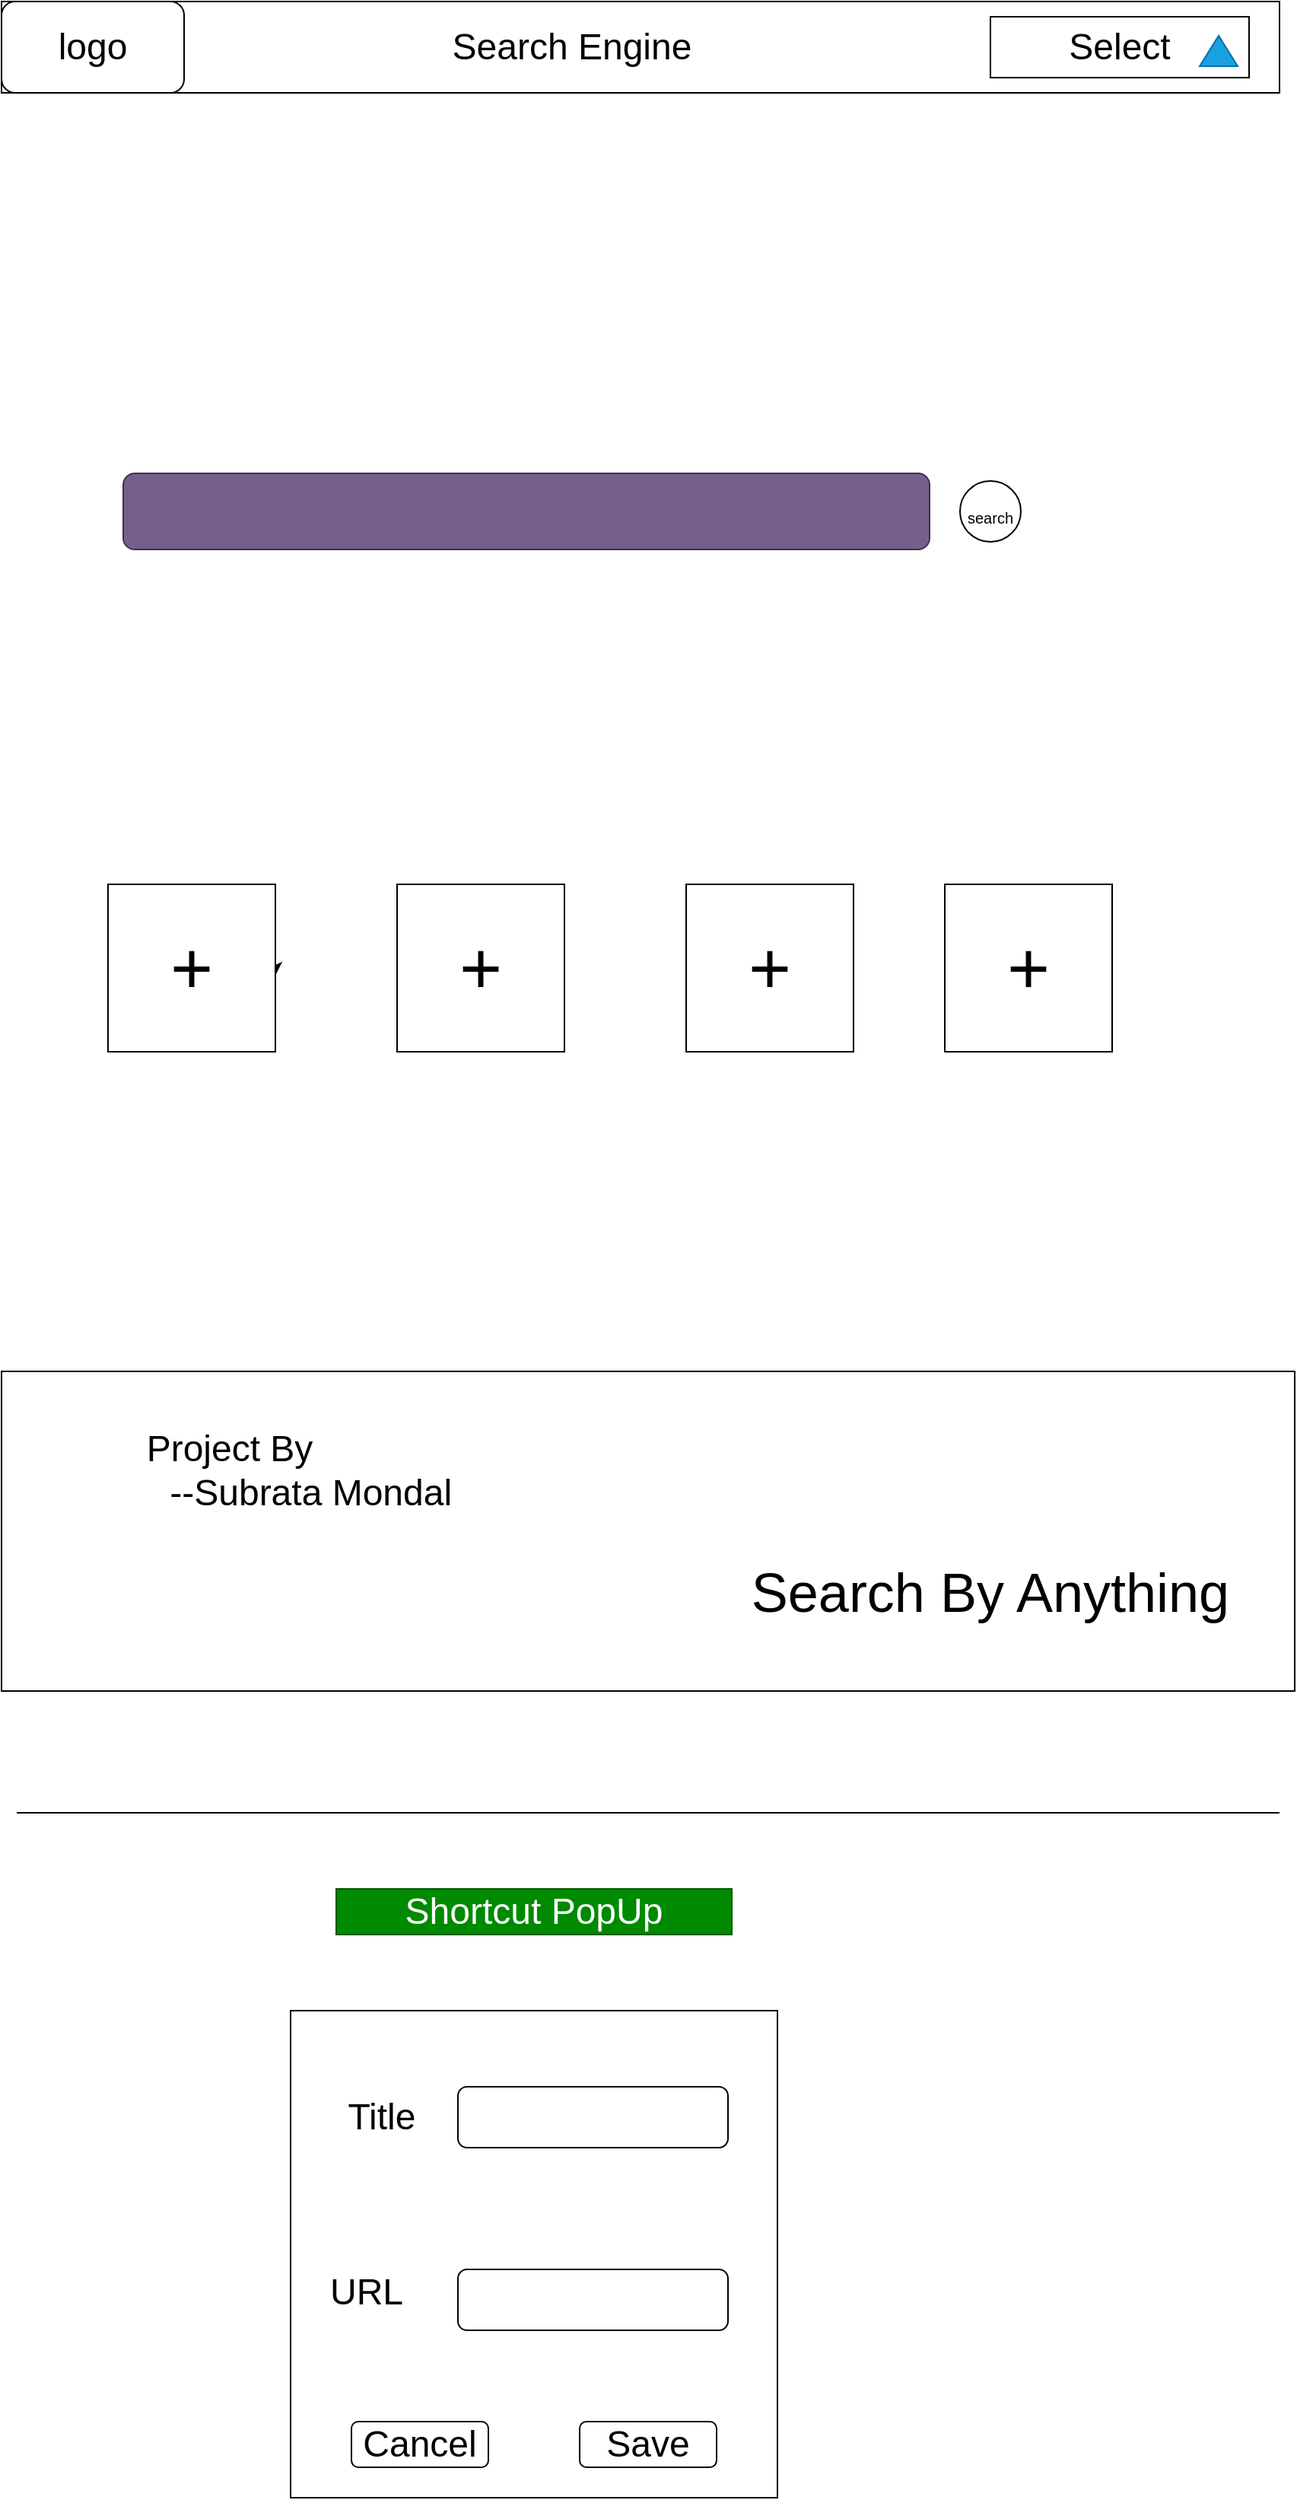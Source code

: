 <mxfile>
    <diagram id="aQzBJgs1XG0kj5ZoLgTm" name="Page-1">
        <mxGraphModel dx="1294" dy="837" grid="1" gridSize="10" guides="1" tooltips="1" connect="1" arrows="1" fold="1" page="1" pageScale="1" pageWidth="850" pageHeight="1100" math="0" shadow="0">
            <root>
                <mxCell id="0"/>
                <mxCell id="1" parent="0"/>
                <mxCell id="2" value="" style="rounded=0;whiteSpace=wrap;html=1;" parent="1" vertex="1">
                    <mxGeometry width="840" height="60" as="geometry"/>
                </mxCell>
                <mxCell id="3" value="&lt;font style=&quot;font-size: 24px;&quot;&gt;logo&lt;/font&gt;" style="rounded=1;whiteSpace=wrap;html=1;" parent="1" vertex="1">
                    <mxGeometry width="120" height="60" as="geometry"/>
                </mxCell>
                <mxCell id="4" value="Search Engine" style="text;html=1;strokeColor=none;fillColor=none;align=center;verticalAlign=middle;whiteSpace=wrap;rounded=0;fontSize=24;" parent="1" vertex="1">
                    <mxGeometry x="270" y="15" width="210" height="30" as="geometry"/>
                </mxCell>
                <mxCell id="5" value="Select" style="rounded=0;whiteSpace=wrap;html=1;fontSize=24;" parent="1" vertex="1">
                    <mxGeometry x="650" y="10" width="170" height="40" as="geometry"/>
                </mxCell>
                <mxCell id="6" value="" style="triangle;whiteSpace=wrap;html=1;fontSize=24;rotation=-90;fillColor=#1ba1e2;fontColor=#ffffff;strokeColor=#006EAF;" parent="1" vertex="1">
                    <mxGeometry x="790" y="20" width="20" height="25" as="geometry"/>
                </mxCell>
                <mxCell id="7" value="" style="rounded=1;whiteSpace=wrap;html=1;fontSize=24;fillColor=#76608a;fontColor=#ffffff;strokeColor=#432D57;" parent="1" vertex="1">
                    <mxGeometry x="80" y="310" width="530" height="50" as="geometry"/>
                </mxCell>
                <mxCell id="8" value="&lt;font style=&quot;font-size: 10px;&quot;&gt;search&lt;/font&gt;" style="ellipse;whiteSpace=wrap;html=1;aspect=fixed;fontSize=24;" parent="1" vertex="1">
                    <mxGeometry x="630" y="315" width="40" height="40" as="geometry"/>
                </mxCell>
                <mxCell id="16" style="edgeStyle=none;html=1;fontSize=48;exitX=1;exitY=0.5;exitDx=0;exitDy=0;entryX=1;entryY=0.545;entryDx=0;entryDy=0;entryPerimeter=0;" parent="1" source="9" target="9" edge="1">
                    <mxGeometry relative="1" as="geometry">
                        <mxPoint x="260" y="634.667" as="targetPoint"/>
                        <mxPoint x="230" y="635" as="sourcePoint"/>
                    </mxGeometry>
                </mxCell>
                <mxCell id="9" value="&lt;font style=&quot;font-size: 48px;&quot;&gt;+&lt;/font&gt;" style="whiteSpace=wrap;html=1;aspect=fixed;fontSize=10;" parent="1" vertex="1">
                    <mxGeometry x="70" y="580" width="110" height="110" as="geometry"/>
                </mxCell>
                <mxCell id="13" value="" style="rounded=0;whiteSpace=wrap;html=1;fontSize=10;" parent="1" vertex="1">
                    <mxGeometry y="900" width="850" height="210" as="geometry"/>
                </mxCell>
                <mxCell id="14" value="&lt;font style=&quot;font-size: 24px;&quot;&gt;Project By&lt;br&gt;&lt;span style=&quot;white-space: pre;&quot;&gt;&#9;&lt;span style=&quot;white-space: pre;&quot;&gt;&#9;&lt;/span&gt;&lt;/span&gt;--Subrata Mondal&lt;br&gt;&lt;/font&gt;" style="text;html=1;strokeColor=none;fillColor=none;align=center;verticalAlign=middle;whiteSpace=wrap;rounded=0;fontSize=10;" parent="1" vertex="1">
                    <mxGeometry y="930" width="300" height="70" as="geometry"/>
                </mxCell>
                <mxCell id="15" value="Search By Anything" style="text;html=1;strokeColor=none;fillColor=none;align=center;verticalAlign=middle;whiteSpace=wrap;rounded=0;fontSize=36;" parent="1" vertex="1">
                    <mxGeometry x="465" y="1000" width="370" height="90" as="geometry"/>
                </mxCell>
                <mxCell id="17" value="&lt;font style=&quot;font-size: 48px;&quot;&gt;+&lt;/font&gt;" style="whiteSpace=wrap;html=1;aspect=fixed;fontSize=10;" parent="1" vertex="1">
                    <mxGeometry x="260" y="580" width="110" height="110" as="geometry"/>
                </mxCell>
                <mxCell id="18" value="&lt;font style=&quot;font-size: 48px;&quot;&gt;+&lt;/font&gt;" style="whiteSpace=wrap;html=1;aspect=fixed;fontSize=10;" parent="1" vertex="1">
                    <mxGeometry x="450" y="580" width="110" height="110" as="geometry"/>
                </mxCell>
                <mxCell id="19" value="&lt;font style=&quot;font-size: 48px;&quot;&gt;+&lt;/font&gt;" style="whiteSpace=wrap;html=1;aspect=fixed;fontSize=10;" parent="1" vertex="1">
                    <mxGeometry x="620" y="580" width="110" height="110" as="geometry"/>
                </mxCell>
                <mxCell id="20" value="" style="endArrow=none;html=1;" edge="1" parent="1">
                    <mxGeometry width="50" height="50" relative="1" as="geometry">
                        <mxPoint x="10" y="1190" as="sourcePoint"/>
                        <mxPoint x="840" y="1190" as="targetPoint"/>
                    </mxGeometry>
                </mxCell>
                <mxCell id="21" value="" style="whiteSpace=wrap;html=1;aspect=fixed;" vertex="1" parent="1">
                    <mxGeometry x="190" y="1320" width="320" height="320" as="geometry"/>
                </mxCell>
                <mxCell id="24" value="Title" style="text;html=1;strokeColor=none;fillColor=none;align=center;verticalAlign=middle;whiteSpace=wrap;rounded=0;fontSize=24;" vertex="1" parent="1">
                    <mxGeometry x="210" y="1375" width="80" height="30" as="geometry"/>
                </mxCell>
                <mxCell id="25" value="" style="rounded=1;whiteSpace=wrap;html=1;fontSize=24;" vertex="1" parent="1">
                    <mxGeometry x="300" y="1370" width="177.5" height="40" as="geometry"/>
                </mxCell>
                <mxCell id="26" value="URL" style="text;html=1;strokeColor=none;fillColor=none;align=center;verticalAlign=middle;whiteSpace=wrap;rounded=0;fontSize=24;" vertex="1" parent="1">
                    <mxGeometry x="210" y="1490" width="60" height="30" as="geometry"/>
                </mxCell>
                <mxCell id="28" value="" style="rounded=1;whiteSpace=wrap;html=1;fontSize=24;" vertex="1" parent="1">
                    <mxGeometry x="300" y="1490" width="177.5" height="40" as="geometry"/>
                </mxCell>
                <mxCell id="30" value="Cancel" style="rounded=1;whiteSpace=wrap;html=1;fontSize=24;" vertex="1" parent="1">
                    <mxGeometry x="230" y="1590" width="90" height="30" as="geometry"/>
                </mxCell>
                <mxCell id="31" value="Save" style="rounded=1;whiteSpace=wrap;html=1;fontSize=24;" vertex="1" parent="1">
                    <mxGeometry x="380" y="1590" width="90" height="30" as="geometry"/>
                </mxCell>
                <mxCell id="33" value="Shortcut PopUp" style="text;html=1;strokeColor=#005700;fillColor=#008a00;align=center;verticalAlign=middle;whiteSpace=wrap;rounded=0;fontSize=24;fontColor=#ffffff;" vertex="1" parent="1">
                    <mxGeometry x="220" y="1240" width="260" height="30" as="geometry"/>
                </mxCell>
            </root>
        </mxGraphModel>
    </diagram>
</mxfile>